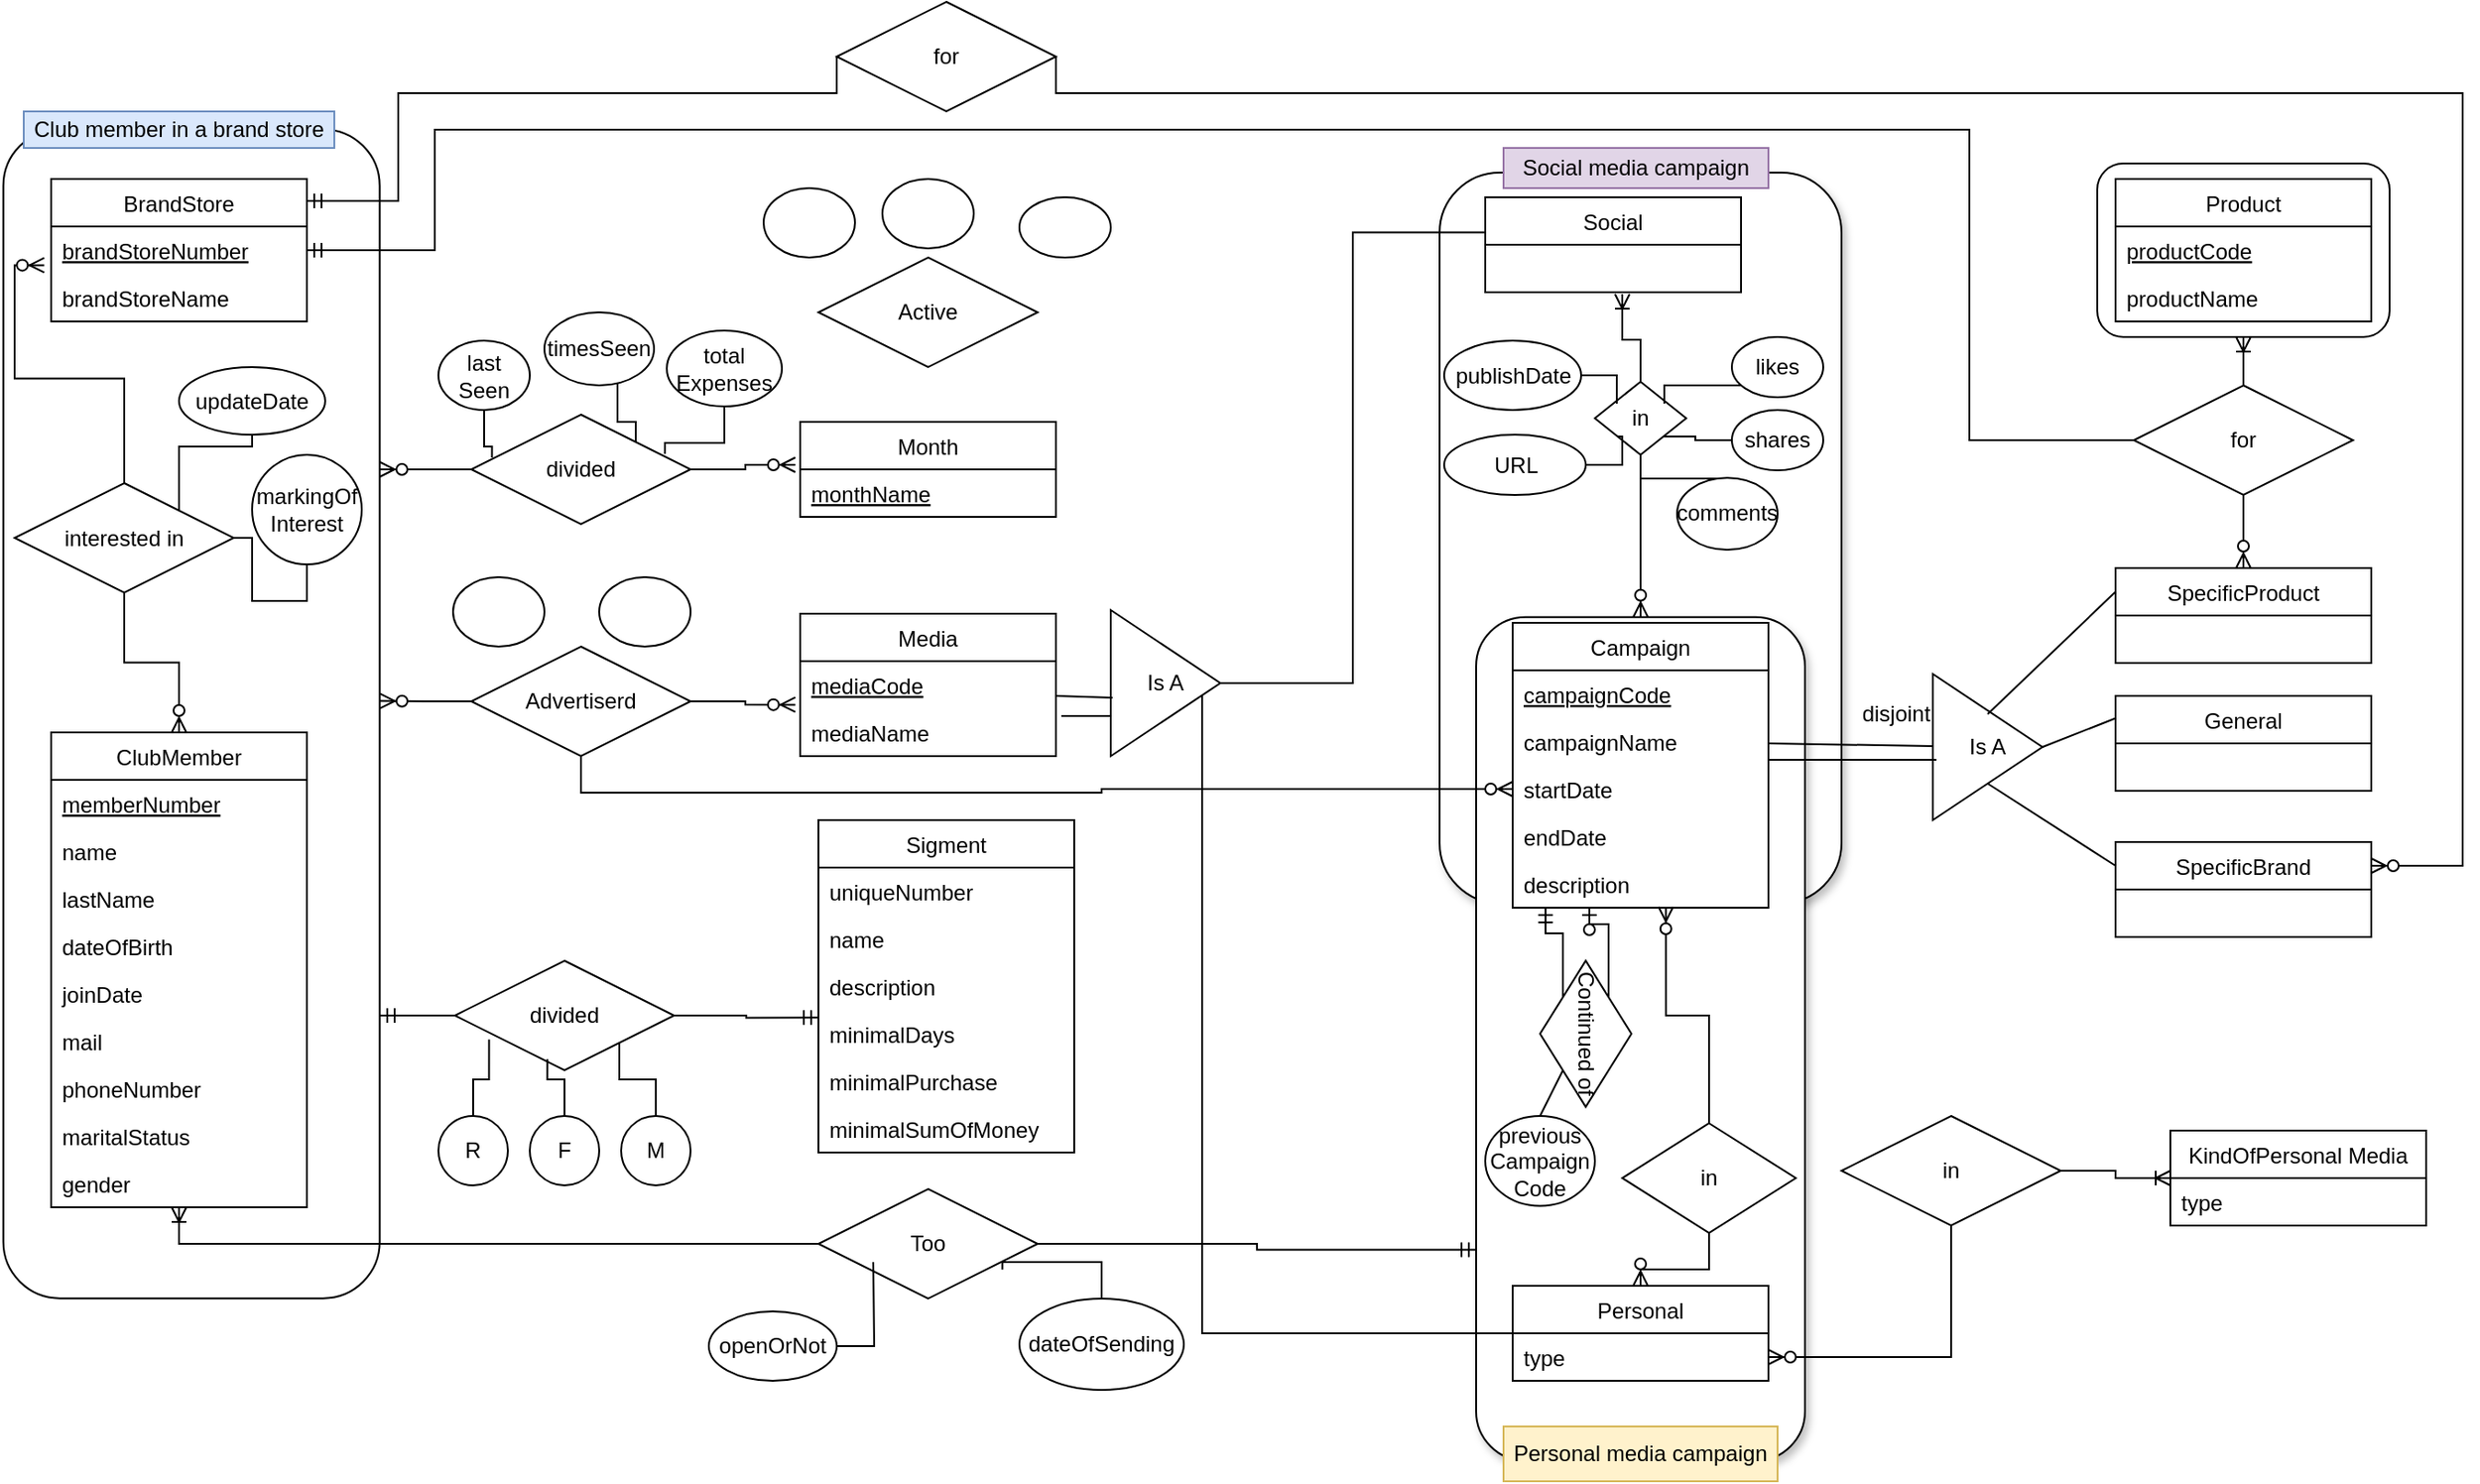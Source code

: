 <mxfile version="13.9.3" type="device"><diagram id="loGzFxo2yQOnFv5d6dIf" name="Page-1"><mxGraphModel dx="1692" dy="457" grid="1" gridSize="10" guides="1" tooltips="1" connect="1" arrows="1" fold="1" page="1" pageScale="1" pageWidth="827" pageHeight="1169" math="0" shadow="0"><root><mxCell id="0"/><mxCell id="1" parent="0"/><mxCell id="HxaHVnvR9LQBMIosxy6r-110" value="" style="rounded=1;whiteSpace=wrap;html=1;" parent="1" vertex="1"><mxGeometry x="370" y="118.5" width="160" height="95" as="geometry"/></mxCell><mxCell id="HxaHVnvR9LQBMIosxy6r-84" value="" style="rounded=1;whiteSpace=wrap;html=1;rotation=90;" parent="1" vertex="1"><mxGeometry x="-993.17" y="316.82" width="640" height="206" as="geometry"/></mxCell><mxCell id="HxaHVnvR9LQBMIosxy6r-24" value="" style="rounded=1;whiteSpace=wrap;html=1;rotation=90;shadow=1;" parent="1" vertex="1"><mxGeometry x="-80" y="213.5" width="400" height="220" as="geometry"/></mxCell><mxCell id="HxaHVnvR9LQBMIosxy6r-23" value="" style="rounded=1;whiteSpace=wrap;html=1;rotation=90;glass=0;shadow=1;" parent="1" vertex="1"><mxGeometry x="-110.94" y="507.81" width="461.88" height="180" as="geometry"/></mxCell><mxCell id="HxaHVnvR9LQBMIosxy6r-1" value="Campaign" style="swimlane;fontStyle=0;childLayout=stackLayout;horizontal=1;startSize=26;fillColor=none;horizontalStack=0;resizeParent=1;resizeParentMax=0;resizeLast=0;collapsible=1;marginBottom=0;" parent="1" vertex="1"><mxGeometry x="50" y="370" width="140" height="156" as="geometry"/></mxCell><mxCell id="HxaHVnvR9LQBMIosxy6r-2" value="campaignCode" style="text;strokeColor=none;fillColor=none;align=left;verticalAlign=top;spacingLeft=4;spacingRight=4;overflow=hidden;rotatable=0;points=[[0,0.5],[1,0.5]];portConstraint=eastwest;fontStyle=4" parent="HxaHVnvR9LQBMIosxy6r-1" vertex="1"><mxGeometry y="26" width="140" height="26" as="geometry"/></mxCell><mxCell id="HxaHVnvR9LQBMIosxy6r-3" value="campaignName" style="text;strokeColor=none;fillColor=none;align=left;verticalAlign=top;spacingLeft=4;spacingRight=4;overflow=hidden;rotatable=0;points=[[0,0.5],[1,0.5]];portConstraint=eastwest;" parent="HxaHVnvR9LQBMIosxy6r-1" vertex="1"><mxGeometry y="52" width="140" height="26" as="geometry"/></mxCell><mxCell id="HxaHVnvR9LQBMIosxy6r-4" value="startDate" style="text;strokeColor=none;fillColor=none;align=left;verticalAlign=top;spacingLeft=4;spacingRight=4;overflow=hidden;rotatable=0;points=[[0,0.5],[1,0.5]];portConstraint=eastwest;" parent="HxaHVnvR9LQBMIosxy6r-1" vertex="1"><mxGeometry y="78" width="140" height="26" as="geometry"/></mxCell><mxCell id="HxaHVnvR9LQBMIosxy6r-5" value="endDate" style="text;strokeColor=none;fillColor=none;align=left;verticalAlign=top;spacingLeft=4;spacingRight=4;overflow=hidden;rotatable=0;points=[[0,0.5],[1,0.5]];portConstraint=eastwest;" parent="HxaHVnvR9LQBMIosxy6r-1" vertex="1"><mxGeometry y="104" width="140" height="26" as="geometry"/></mxCell><mxCell id="HxaHVnvR9LQBMIosxy6r-6" value="description" style="text;strokeColor=none;fillColor=none;align=left;verticalAlign=top;spacingLeft=4;spacingRight=4;overflow=hidden;rotatable=0;points=[[0,0.5],[1,0.5]];portConstraint=eastwest;" parent="HxaHVnvR9LQBMIosxy6r-1" vertex="1"><mxGeometry y="130" width="140" height="26" as="geometry"/></mxCell><mxCell id="HxaHVnvR9LQBMIosxy6r-7" value="Social" style="swimlane;fontStyle=0;childLayout=stackLayout;horizontal=1;startSize=26;fillColor=none;horizontalStack=0;resizeParent=1;resizeParentMax=0;resizeLast=0;collapsible=1;marginBottom=0;" parent="1" vertex="1"><mxGeometry x="35" y="137" width="140" height="52" as="geometry"/></mxCell><mxCell id="HxaHVnvR9LQBMIosxy6r-12" value="Personal" style="swimlane;fontStyle=0;childLayout=stackLayout;horizontal=1;startSize=26;fillColor=none;horizontalStack=0;resizeParent=1;resizeParentMax=0;resizeLast=0;collapsible=1;marginBottom=0;" parent="1" vertex="1"><mxGeometry x="50" y="733" width="140" height="52" as="geometry"/></mxCell><mxCell id="HxaHVnvR9LQBMIosxy6r-13" value="type" style="text;strokeColor=none;fillColor=none;align=left;verticalAlign=top;spacingLeft=4;spacingRight=4;overflow=hidden;rotatable=0;points=[[0,0.5],[1,0.5]];portConstraint=eastwest;" parent="HxaHVnvR9LQBMIosxy6r-12" vertex="1"><mxGeometry y="26" width="140" height="26" as="geometry"/></mxCell><mxCell id="erL3el6ZOVJLrismDvg6-1" style="edgeStyle=orthogonalEdgeStyle;rounded=0;orthogonalLoop=1;jettySize=auto;html=1;exitX=0.5;exitY=0;exitDx=0;exitDy=0;endArrow=ERoneToMany;endFill=0;" edge="1" parent="1" source="HxaHVnvR9LQBMIosxy6r-16"><mxGeometry relative="1" as="geometry"><mxPoint x="110" y="190" as="targetPoint"/><Array as="points"><mxPoint x="120" y="215"/><mxPoint x="110" y="215"/></Array></mxGeometry></mxCell><mxCell id="erL3el6ZOVJLrismDvg6-12" style="edgeStyle=orthogonalEdgeStyle;rounded=0;orthogonalLoop=1;jettySize=auto;html=1;endArrow=ERzeroToMany;endFill=1;" edge="1" parent="1" source="HxaHVnvR9LQBMIosxy6r-16" target="HxaHVnvR9LQBMIosxy6r-23"><mxGeometry relative="1" as="geometry"/></mxCell><mxCell id="HxaHVnvR9LQBMIosxy6r-16" value="in" style="shape=rhombus;perimeter=rhombusPerimeter;whiteSpace=wrap;html=1;align=center;" parent="1" vertex="1"><mxGeometry x="95" y="238" width="50" height="40" as="geometry"/></mxCell><mxCell id="erL3el6ZOVJLrismDvg6-13" style="edgeStyle=orthogonalEdgeStyle;rounded=0;orthogonalLoop=1;jettySize=auto;html=1;endArrow=ERzeroToMany;endFill=1;" edge="1" parent="1" source="HxaHVnvR9LQBMIosxy6r-17" target="HxaHVnvR9LQBMIosxy6r-12"><mxGeometry relative="1" as="geometry"/></mxCell><mxCell id="erL3el6ZOVJLrismDvg6-19" style="edgeStyle=orthogonalEdgeStyle;rounded=0;orthogonalLoop=1;jettySize=auto;html=1;entryX=0.599;entryY=0.982;entryDx=0;entryDy=0;entryPerimeter=0;endArrow=ERzeroToMany;endFill=1;" edge="1" parent="1" source="HxaHVnvR9LQBMIosxy6r-17" target="HxaHVnvR9LQBMIosxy6r-6"><mxGeometry relative="1" as="geometry"/></mxCell><mxCell id="HxaHVnvR9LQBMIosxy6r-17" value="in" style="shape=rhombus;perimeter=rhombusPerimeter;whiteSpace=wrap;html=1;align=center;" parent="1" vertex="1"><mxGeometry x="110" y="644" width="95" height="60" as="geometry"/></mxCell><mxCell id="erL3el6ZOVJLrismDvg6-20" style="edgeStyle=orthogonalEdgeStyle;rounded=0;orthogonalLoop=1;jettySize=auto;html=1;entryX=0;entryY=0.5;entryDx=0;entryDy=0;endArrow=ERoneToMany;endFill=0;" edge="1" parent="1" source="HxaHVnvR9LQBMIosxy6r-18" target="HxaHVnvR9LQBMIosxy6r-19"><mxGeometry relative="1" as="geometry"/></mxCell><mxCell id="erL3el6ZOVJLrismDvg6-21" style="edgeStyle=orthogonalEdgeStyle;rounded=0;orthogonalLoop=1;jettySize=auto;html=1;entryX=1;entryY=0.5;entryDx=0;entryDy=0;endArrow=ERzeroToMany;endFill=1;" edge="1" parent="1" source="HxaHVnvR9LQBMIosxy6r-18" target="HxaHVnvR9LQBMIosxy6r-13"><mxGeometry relative="1" as="geometry"/></mxCell><mxCell id="HxaHVnvR9LQBMIosxy6r-18" value="in" style="shape=rhombus;perimeter=rhombusPerimeter;whiteSpace=wrap;html=1;align=center;" parent="1" vertex="1"><mxGeometry x="230" y="640" width="120" height="60" as="geometry"/></mxCell><mxCell id="HxaHVnvR9LQBMIosxy6r-19" value="KindOfPersonal Media" style="swimlane;fontStyle=0;childLayout=stackLayout;horizontal=1;startSize=26;fillColor=none;horizontalStack=0;resizeParent=1;resizeParentMax=0;resizeLast=0;collapsible=1;marginBottom=0;" parent="1" vertex="1"><mxGeometry x="410" y="648" width="140" height="52" as="geometry"/></mxCell><mxCell id="HxaHVnvR9LQBMIosxy6r-20" value="type" style="text;strokeColor=none;fillColor=none;align=left;verticalAlign=top;spacingLeft=4;spacingRight=4;overflow=hidden;rotatable=0;points=[[0,0.5],[1,0.5]];portConstraint=eastwest;" parent="HxaHVnvR9LQBMIosxy6r-19" vertex="1"><mxGeometry y="26" width="140" height="26" as="geometry"/></mxCell><mxCell id="erL3el6ZOVJLrismDvg6-51" style="edgeStyle=orthogonalEdgeStyle;rounded=0;orthogonalLoop=1;jettySize=auto;html=1;entryX=-0.002;entryY=0.369;entryDx=0;entryDy=0;entryPerimeter=0;endArrow=none;endFill=0;" edge="1" parent="1" source="HxaHVnvR9LQBMIosxy6r-25" target="HxaHVnvR9LQBMIosxy6r-7"><mxGeometry relative="1" as="geometry"/></mxCell><mxCell id="erL3el6ZOVJLrismDvg6-52" style="edgeStyle=orthogonalEdgeStyle;rounded=0;orthogonalLoop=1;jettySize=auto;html=1;entryX=0;entryY=0.5;entryDx=0;entryDy=0;endArrow=none;endFill=0;" edge="1" parent="1" source="HxaHVnvR9LQBMIosxy6r-25" target="HxaHVnvR9LQBMIosxy6r-12"><mxGeometry relative="1" as="geometry"><Array as="points"><mxPoint x="-120" y="403"/><mxPoint x="-120" y="759"/></Array></mxGeometry></mxCell><mxCell id="HxaHVnvR9LQBMIosxy6r-25" value="Is A" style="triangle;whiteSpace=wrap;html=1;" parent="1" vertex="1"><mxGeometry x="-170" y="363" width="60" height="80" as="geometry"/></mxCell><mxCell id="HxaHVnvR9LQBMIosxy6r-34" value="Is A" style="triangle;whiteSpace=wrap;html=1;" parent="1" vertex="1"><mxGeometry x="280" y="398" width="60" height="80" as="geometry"/></mxCell><mxCell id="HxaHVnvR9LQBMIosxy6r-35" value="" style="endArrow=none;html=1;" parent="1" target="HxaHVnvR9LQBMIosxy6r-34" edge="1"><mxGeometry width="50" height="50" relative="1" as="geometry"><mxPoint x="190" y="436" as="sourcePoint"/><mxPoint x="240" y="378" as="targetPoint"/></mxGeometry></mxCell><mxCell id="HxaHVnvR9LQBMIosxy6r-36" value="" style="endArrow=none;html=1;entryX=0.033;entryY=0.588;entryDx=0;entryDy=0;entryPerimeter=0;" parent="1" target="HxaHVnvR9LQBMIosxy6r-34" edge="1"><mxGeometry width="50" height="50" relative="1" as="geometry"><mxPoint x="190" y="445" as="sourcePoint"/><mxPoint x="267" y="444" as="targetPoint"/></mxGeometry></mxCell><mxCell id="HxaHVnvR9LQBMIosxy6r-41" value="SpecificProduct" style="swimlane;fontStyle=0;childLayout=stackLayout;horizontal=1;startSize=26;fillColor=none;horizontalStack=0;resizeParent=1;resizeParentMax=0;resizeLast=0;collapsible=1;marginBottom=0;" parent="1" vertex="1"><mxGeometry x="380" y="340" width="140" height="52" as="geometry"/></mxCell><mxCell id="HxaHVnvR9LQBMIosxy6r-45" value="General" style="swimlane;fontStyle=0;childLayout=stackLayout;horizontal=1;startSize=26;fillColor=none;horizontalStack=0;resizeParent=1;resizeParentMax=0;resizeLast=0;collapsible=1;marginBottom=0;" parent="1" vertex="1"><mxGeometry x="380" y="410" width="140" height="52" as="geometry"/></mxCell><mxCell id="HxaHVnvR9LQBMIosxy6r-47" value="SpecificBrand" style="swimlane;fontStyle=0;childLayout=stackLayout;horizontal=1;startSize=26;fillColor=none;horizontalStack=0;resizeParent=1;resizeParentMax=0;resizeLast=0;collapsible=1;marginBottom=0;" parent="1" vertex="1"><mxGeometry x="380" y="490" width="140" height="52" as="geometry"/></mxCell><mxCell id="HxaHVnvR9LQBMIosxy6r-50" value="disjoint" style="text;html=1;strokeColor=none;fillColor=none;align=center;verticalAlign=middle;whiteSpace=wrap;rounded=0;" parent="1" vertex="1"><mxGeometry x="240" y="410" width="40" height="20" as="geometry"/></mxCell><mxCell id="HxaHVnvR9LQBMIosxy6r-51" value="" style="endArrow=none;html=1;entryX=0;entryY=0.25;entryDx=0;entryDy=0;" parent="1" target="HxaHVnvR9LQBMIosxy6r-41" edge="1"><mxGeometry width="50" height="50" relative="1" as="geometry"><mxPoint x="310" y="420" as="sourcePoint"/><mxPoint x="360" y="370" as="targetPoint"/></mxGeometry></mxCell><mxCell id="HxaHVnvR9LQBMIosxy6r-52" value="" style="endArrow=none;html=1;entryX=0;entryY=0.25;entryDx=0;entryDy=0;exitX=0.5;exitY=1;exitDx=0;exitDy=0;" parent="1" source="HxaHVnvR9LQBMIosxy6r-34" target="HxaHVnvR9LQBMIosxy6r-47" edge="1"><mxGeometry width="50" height="50" relative="1" as="geometry"><mxPoint x="260" y="557" as="sourcePoint"/><mxPoint x="330" y="490" as="targetPoint"/></mxGeometry></mxCell><mxCell id="HxaHVnvR9LQBMIosxy6r-55" value="" style="endArrow=none;html=1;exitX=1;exitY=0.5;exitDx=0;exitDy=0;" parent="1" source="HxaHVnvR9LQBMIosxy6r-34" edge="1"><mxGeometry width="50" height="50" relative="1" as="geometry"><mxPoint x="350" y="453.75" as="sourcePoint"/><mxPoint x="380" y="422.25" as="targetPoint"/><Array as="points"/></mxGeometry></mxCell><mxCell id="HxaHVnvR9LQBMIosxy6r-111" style="edgeStyle=orthogonalEdgeStyle;rounded=0;orthogonalLoop=1;jettySize=auto;html=1;exitX=0.5;exitY=0;exitDx=0;exitDy=0;endArrow=ERoneToMany;endFill=0;entryX=0.5;entryY=1;entryDx=0;entryDy=0;" parent="1" source="HxaHVnvR9LQBMIosxy6r-56" target="HxaHVnvR9LQBMIosxy6r-110" edge="1"><mxGeometry relative="1" as="geometry"><mxPoint x="450" y="220" as="targetPoint"/></mxGeometry></mxCell><mxCell id="HxaHVnvR9LQBMIosxy6r-112" style="edgeStyle=orthogonalEdgeStyle;rounded=0;orthogonalLoop=1;jettySize=auto;html=1;entryX=0.5;entryY=0;entryDx=0;entryDy=0;endArrow=ERzeroToMany;endFill=1;" parent="1" source="HxaHVnvR9LQBMIosxy6r-56" target="HxaHVnvR9LQBMIosxy6r-41" edge="1"><mxGeometry relative="1" as="geometry"/></mxCell><mxCell id="HxaHVnvR9LQBMIosxy6r-118" style="edgeStyle=orthogonalEdgeStyle;rounded=0;orthogonalLoop=1;jettySize=auto;html=1;entryX=1;entryY=0.5;entryDx=0;entryDy=0;endArrow=ERmandOne;endFill=0;" parent="1" source="HxaHVnvR9LQBMIosxy6r-56" target="HxaHVnvR9LQBMIosxy6r-79" edge="1"><mxGeometry relative="1" as="geometry"><Array as="points"><mxPoint x="300" y="270"/><mxPoint x="300" y="100"/><mxPoint x="-540" y="100"/><mxPoint x="-540" y="166"/></Array></mxGeometry></mxCell><mxCell id="HxaHVnvR9LQBMIosxy6r-56" value="for" style="shape=rhombus;perimeter=rhombusPerimeter;whiteSpace=wrap;html=1;align=center;" parent="1" vertex="1"><mxGeometry x="390" y="240" width="120" height="60" as="geometry"/></mxCell><mxCell id="HxaHVnvR9LQBMIosxy6r-57" value="Product" style="swimlane;fontStyle=0;childLayout=stackLayout;horizontal=1;startSize=26;fillColor=none;horizontalStack=0;resizeParent=1;resizeParentMax=0;resizeLast=0;collapsible=1;marginBottom=0;" parent="1" vertex="1"><mxGeometry x="380" y="127" width="140" height="78" as="geometry"/></mxCell><mxCell id="HxaHVnvR9LQBMIosxy6r-58" value="productCode" style="text;strokeColor=none;fillColor=none;align=left;verticalAlign=top;spacingLeft=4;spacingRight=4;overflow=hidden;rotatable=0;points=[[0,0.5],[1,0.5]];portConstraint=eastwest;fontStyle=4" parent="HxaHVnvR9LQBMIosxy6r-57" vertex="1"><mxGeometry y="26" width="140" height="26" as="geometry"/></mxCell><mxCell id="HxaHVnvR9LQBMIosxy6r-59" value="productName" style="text;strokeColor=none;fillColor=none;align=left;verticalAlign=top;spacingLeft=4;spacingRight=4;overflow=hidden;rotatable=0;points=[[0,0.5],[1,0.5]];portConstraint=eastwest;" parent="HxaHVnvR9LQBMIosxy6r-57" vertex="1"><mxGeometry y="52" width="140" height="26" as="geometry"/></mxCell><mxCell id="HxaHVnvR9LQBMIosxy6r-61" value="ClubMember" style="swimlane;fontStyle=0;childLayout=stackLayout;horizontal=1;startSize=26;fillColor=none;horizontalStack=0;resizeParent=1;resizeParentMax=0;resizeLast=0;collapsible=1;marginBottom=0;" parent="1" vertex="1"><mxGeometry x="-750" y="430" width="140" height="260" as="geometry"/></mxCell><mxCell id="HxaHVnvR9LQBMIosxy6r-62" value="memberNumber" style="text;strokeColor=none;fillColor=none;align=left;verticalAlign=top;spacingLeft=4;spacingRight=4;overflow=hidden;rotatable=0;points=[[0,0.5],[1,0.5]];portConstraint=eastwest;fontStyle=4" parent="HxaHVnvR9LQBMIosxy6r-61" vertex="1"><mxGeometry y="26" width="140" height="26" as="geometry"/></mxCell><mxCell id="HxaHVnvR9LQBMIosxy6r-63" value="name" style="text;strokeColor=none;fillColor=none;align=left;verticalAlign=top;spacingLeft=4;spacingRight=4;overflow=hidden;rotatable=0;points=[[0,0.5],[1,0.5]];portConstraint=eastwest;" parent="HxaHVnvR9LQBMIosxy6r-61" vertex="1"><mxGeometry y="52" width="140" height="26" as="geometry"/></mxCell><mxCell id="HxaHVnvR9LQBMIosxy6r-64" value="lastName" style="text;strokeColor=none;fillColor=none;align=left;verticalAlign=top;spacingLeft=4;spacingRight=4;overflow=hidden;rotatable=0;points=[[0,0.5],[1,0.5]];portConstraint=eastwest;" parent="HxaHVnvR9LQBMIosxy6r-61" vertex="1"><mxGeometry y="78" width="140" height="26" as="geometry"/></mxCell><mxCell id="HxaHVnvR9LQBMIosxy6r-66" value="dateOfBirth" style="text;strokeColor=none;fillColor=none;align=left;verticalAlign=top;spacingLeft=4;spacingRight=4;overflow=hidden;rotatable=0;points=[[0,0.5],[1,0.5]];portConstraint=eastwest;" parent="HxaHVnvR9LQBMIosxy6r-61" vertex="1"><mxGeometry y="104" width="140" height="26" as="geometry"/></mxCell><mxCell id="HxaHVnvR9LQBMIosxy6r-67" value="joinDate" style="text;strokeColor=none;fillColor=none;align=left;verticalAlign=top;spacingLeft=4;spacingRight=4;overflow=hidden;rotatable=0;points=[[0,0.5],[1,0.5]];portConstraint=eastwest;" parent="HxaHVnvR9LQBMIosxy6r-61" vertex="1"><mxGeometry y="130" width="140" height="26" as="geometry"/></mxCell><mxCell id="HxaHVnvR9LQBMIosxy6r-68" value="mail" style="text;strokeColor=none;fillColor=none;align=left;verticalAlign=top;spacingLeft=4;spacingRight=4;overflow=hidden;rotatable=0;points=[[0,0.5],[1,0.5]];portConstraint=eastwest;" parent="HxaHVnvR9LQBMIosxy6r-61" vertex="1"><mxGeometry y="156" width="140" height="26" as="geometry"/></mxCell><mxCell id="HxaHVnvR9LQBMIosxy6r-69" value="phoneNumber" style="text;strokeColor=none;fillColor=none;align=left;verticalAlign=top;spacingLeft=4;spacingRight=4;overflow=hidden;rotatable=0;points=[[0,0.5],[1,0.5]];portConstraint=eastwest;" parent="HxaHVnvR9LQBMIosxy6r-61" vertex="1"><mxGeometry y="182" width="140" height="26" as="geometry"/></mxCell><mxCell id="HxaHVnvR9LQBMIosxy6r-70" value="maritalStatus" style="text;strokeColor=none;fillColor=none;align=left;verticalAlign=top;spacingLeft=4;spacingRight=4;overflow=hidden;rotatable=0;points=[[0,0.5],[1,0.5]];portConstraint=eastwest;" parent="HxaHVnvR9LQBMIosxy6r-61" vertex="1"><mxGeometry y="208" width="140" height="26" as="geometry"/></mxCell><mxCell id="HxaHVnvR9LQBMIosxy6r-71" value="gender" style="text;strokeColor=none;fillColor=none;align=left;verticalAlign=top;spacingLeft=4;spacingRight=4;overflow=hidden;rotatable=0;points=[[0,0.5],[1,0.5]];portConstraint=eastwest;" parent="HxaHVnvR9LQBMIosxy6r-61" vertex="1"><mxGeometry y="234" width="140" height="26" as="geometry"/></mxCell><mxCell id="HxaHVnvR9LQBMIosxy6r-72" value="Media" style="swimlane;fontStyle=0;childLayout=stackLayout;horizontal=1;startSize=26;fillColor=none;horizontalStack=0;resizeParent=1;resizeParentMax=0;resizeLast=0;collapsible=1;marginBottom=0;" parent="1" vertex="1"><mxGeometry x="-340" y="365" width="140" height="78" as="geometry"/></mxCell><mxCell id="HxaHVnvR9LQBMIosxy6r-73" value="mediaCode" style="text;strokeColor=none;fillColor=none;align=left;verticalAlign=top;spacingLeft=4;spacingRight=4;overflow=hidden;rotatable=0;points=[[0,0.5],[1,0.5]];portConstraint=eastwest;fontStyle=4" parent="HxaHVnvR9LQBMIosxy6r-72" vertex="1"><mxGeometry y="26" width="140" height="26" as="geometry"/></mxCell><mxCell id="HxaHVnvR9LQBMIosxy6r-74" value="mediaName" style="text;strokeColor=none;fillColor=none;align=left;verticalAlign=top;spacingLeft=4;spacingRight=4;overflow=hidden;rotatable=0;points=[[0,0.5],[1,0.5]];portConstraint=eastwest;" parent="HxaHVnvR9LQBMIosxy6r-72" vertex="1"><mxGeometry y="52" width="140" height="26" as="geometry"/></mxCell><mxCell id="HxaHVnvR9LQBMIosxy6r-76" value="" style="endArrow=none;html=1;entryX=0.017;entryY=0.6;entryDx=0;entryDy=0;entryPerimeter=0;" parent="1" target="HxaHVnvR9LQBMIosxy6r-25" edge="1"><mxGeometry width="50" height="50" relative="1" as="geometry"><mxPoint x="-200" y="410" as="sourcePoint"/><mxPoint x="-170" y="419.5" as="targetPoint"/></mxGeometry></mxCell><mxCell id="HxaHVnvR9LQBMIosxy6r-77" value="" style="endArrow=none;html=1;exitX=1.021;exitY=0.154;exitDx=0;exitDy=0;exitPerimeter=0;" parent="1" source="HxaHVnvR9LQBMIosxy6r-74" edge="1"><mxGeometry width="50" height="50" relative="1" as="geometry"><mxPoint x="-190" y="420" as="sourcePoint"/><mxPoint x="-170" y="421" as="targetPoint"/></mxGeometry></mxCell><mxCell id="HxaHVnvR9LQBMIosxy6r-78" value="BrandStore" style="swimlane;fontStyle=0;childLayout=stackLayout;horizontal=1;startSize=26;fillColor=none;horizontalStack=0;resizeParent=1;resizeParentMax=0;resizeLast=0;collapsible=1;marginBottom=0;" parent="1" vertex="1"><mxGeometry x="-750" y="127" width="140" height="78" as="geometry"/></mxCell><mxCell id="HxaHVnvR9LQBMIosxy6r-79" value="brandStoreNumber" style="text;strokeColor=none;fillColor=none;align=left;verticalAlign=top;spacingLeft=4;spacingRight=4;overflow=hidden;rotatable=0;points=[[0,0.5],[1,0.5]];portConstraint=eastwest;fontStyle=4" parent="HxaHVnvR9LQBMIosxy6r-78" vertex="1"><mxGeometry y="26" width="140" height="26" as="geometry"/></mxCell><mxCell id="HxaHVnvR9LQBMIosxy6r-80" value="brandStoreName" style="text;strokeColor=none;fillColor=none;align=left;verticalAlign=top;spacingLeft=4;spacingRight=4;overflow=hidden;rotatable=0;points=[[0,0.5],[1,0.5]];portConstraint=eastwest;" parent="HxaHVnvR9LQBMIosxy6r-78" vertex="1"><mxGeometry y="52" width="140" height="26" as="geometry"/></mxCell><mxCell id="erL3el6ZOVJLrismDvg6-22" style="edgeStyle=orthogonalEdgeStyle;rounded=0;orthogonalLoop=1;jettySize=auto;html=1;entryX=-0.027;entryY=0.815;entryDx=0;entryDy=0;entryPerimeter=0;endArrow=ERzeroToMany;endFill=1;" edge="1" parent="1" source="HxaHVnvR9LQBMIosxy6r-82" target="HxaHVnvR9LQBMIosxy6r-79"><mxGeometry relative="1" as="geometry"/></mxCell><mxCell id="erL3el6ZOVJLrismDvg6-29" style="edgeStyle=orthogonalEdgeStyle;rounded=0;orthogonalLoop=1;jettySize=auto;html=1;exitX=1;exitY=0;exitDx=0;exitDy=0;entryX=0.5;entryY=1;entryDx=0;entryDy=0;endArrow=none;endFill=0;" edge="1" parent="1" source="HxaHVnvR9LQBMIosxy6r-82" target="erL3el6ZOVJLrismDvg6-23"><mxGeometry relative="1" as="geometry"/></mxCell><mxCell id="erL3el6ZOVJLrismDvg6-30" style="edgeStyle=orthogonalEdgeStyle;rounded=0;orthogonalLoop=1;jettySize=auto;html=1;exitX=1;exitY=0.5;exitDx=0;exitDy=0;entryX=0.5;entryY=1;entryDx=0;entryDy=0;endArrow=none;endFill=0;" edge="1" parent="1" source="HxaHVnvR9LQBMIosxy6r-82" target="erL3el6ZOVJLrismDvg6-24"><mxGeometry relative="1" as="geometry"><Array as="points"><mxPoint x="-640" y="324"/><mxPoint x="-640" y="358"/><mxPoint x="-610" y="358"/></Array></mxGeometry></mxCell><mxCell id="erL3el6ZOVJLrismDvg6-31" style="edgeStyle=orthogonalEdgeStyle;rounded=0;orthogonalLoop=1;jettySize=auto;html=1;endArrow=ERzeroToMany;endFill=1;" edge="1" parent="1" source="HxaHVnvR9LQBMIosxy6r-82" target="HxaHVnvR9LQBMIosxy6r-61"><mxGeometry relative="1" as="geometry"/></mxCell><mxCell id="HxaHVnvR9LQBMIosxy6r-82" value="interested in" style="shape=rhombus;perimeter=rhombusPerimeter;whiteSpace=wrap;html=1;align=center;" parent="1" vertex="1"><mxGeometry x="-770" y="293.5" width="120" height="60" as="geometry"/></mxCell><mxCell id="HxaHVnvR9LQBMIosxy6r-85" value="Sigment" style="swimlane;fontStyle=0;childLayout=stackLayout;horizontal=1;startSize=26;fillColor=none;horizontalStack=0;resizeParent=1;resizeParentMax=0;resizeLast=0;collapsible=1;marginBottom=0;" parent="1" vertex="1"><mxGeometry x="-330" y="478" width="140" height="182" as="geometry"/></mxCell><mxCell id="HxaHVnvR9LQBMIosxy6r-86" value="uniqueNumber" style="text;strokeColor=none;fillColor=none;align=left;verticalAlign=top;spacingLeft=4;spacingRight=4;overflow=hidden;rotatable=0;points=[[0,0.5],[1,0.5]];portConstraint=eastwest;" parent="HxaHVnvR9LQBMIosxy6r-85" vertex="1"><mxGeometry y="26" width="140" height="26" as="geometry"/></mxCell><mxCell id="HxaHVnvR9LQBMIosxy6r-87" value="name" style="text;strokeColor=none;fillColor=none;align=left;verticalAlign=top;spacingLeft=4;spacingRight=4;overflow=hidden;rotatable=0;points=[[0,0.5],[1,0.5]];portConstraint=eastwest;" parent="HxaHVnvR9LQBMIosxy6r-85" vertex="1"><mxGeometry y="52" width="140" height="26" as="geometry"/></mxCell><mxCell id="HxaHVnvR9LQBMIosxy6r-88" value="description" style="text;strokeColor=none;fillColor=none;align=left;verticalAlign=top;spacingLeft=4;spacingRight=4;overflow=hidden;rotatable=0;points=[[0,0.5],[1,0.5]];portConstraint=eastwest;" parent="HxaHVnvR9LQBMIosxy6r-85" vertex="1"><mxGeometry y="78" width="140" height="26" as="geometry"/></mxCell><mxCell id="HxaHVnvR9LQBMIosxy6r-89" value="minimalDays" style="text;strokeColor=none;fillColor=none;align=left;verticalAlign=top;spacingLeft=4;spacingRight=4;overflow=hidden;rotatable=0;points=[[0,0.5],[1,0.5]];portConstraint=eastwest;" parent="HxaHVnvR9LQBMIosxy6r-85" vertex="1"><mxGeometry y="104" width="140" height="26" as="geometry"/></mxCell><mxCell id="HxaHVnvR9LQBMIosxy6r-90" value="minimalPurchase" style="text;strokeColor=none;fillColor=none;align=left;verticalAlign=top;spacingLeft=4;spacingRight=4;overflow=hidden;rotatable=0;points=[[0,0.5],[1,0.5]];portConstraint=eastwest;" parent="HxaHVnvR9LQBMIosxy6r-85" vertex="1"><mxGeometry y="130" width="140" height="26" as="geometry"/></mxCell><mxCell id="HxaHVnvR9LQBMIosxy6r-91" value="minimalSumOfMoney" style="text;strokeColor=none;fillColor=none;align=left;verticalAlign=top;spacingLeft=4;spacingRight=4;overflow=hidden;rotatable=0;points=[[0,0.5],[1,0.5]];portConstraint=eastwest;" parent="HxaHVnvR9LQBMIosxy6r-85" vertex="1"><mxGeometry y="156" width="140" height="26" as="geometry"/></mxCell><mxCell id="erL3el6ZOVJLrismDvg6-41" style="edgeStyle=orthogonalEdgeStyle;rounded=0;orthogonalLoop=1;jettySize=auto;html=1;endArrow=ERmandOne;endFill=0;" edge="1" parent="1" source="HxaHVnvR9LQBMIosxy6r-92"><mxGeometry relative="1" as="geometry"><mxPoint x="-570" y="585" as="targetPoint"/></mxGeometry></mxCell><mxCell id="erL3el6ZOVJLrismDvg6-47" style="edgeStyle=orthogonalEdgeStyle;rounded=0;orthogonalLoop=1;jettySize=auto;html=1;entryX=0;entryY=0.16;entryDx=0;entryDy=0;entryPerimeter=0;endArrow=ERmandOne;endFill=0;" edge="1" parent="1" source="HxaHVnvR9LQBMIosxy6r-92" target="HxaHVnvR9LQBMIosxy6r-89"><mxGeometry relative="1" as="geometry"/></mxCell><mxCell id="HxaHVnvR9LQBMIosxy6r-92" value="divided" style="shape=rhombus;perimeter=rhombusPerimeter;whiteSpace=wrap;html=1;align=center;" parent="1" vertex="1"><mxGeometry x="-529" y="555" width="120" height="60" as="geometry"/></mxCell><mxCell id="HxaHVnvR9LQBMIosxy6r-93" value="Month" style="swimlane;fontStyle=0;childLayout=stackLayout;horizontal=1;startSize=26;fillColor=none;horizontalStack=0;resizeParent=1;resizeParentMax=0;resizeLast=0;collapsible=1;marginBottom=0;" parent="1" vertex="1"><mxGeometry x="-340" y="260" width="140" height="52" as="geometry"/></mxCell><mxCell id="HxaHVnvR9LQBMIosxy6r-94" value="monthName" style="text;strokeColor=none;fillColor=none;align=left;verticalAlign=top;spacingLeft=4;spacingRight=4;overflow=hidden;rotatable=0;points=[[0,0.5],[1,0.5]];portConstraint=eastwest;fontStyle=4" parent="HxaHVnvR9LQBMIosxy6r-93" vertex="1"><mxGeometry y="26" width="140" height="26" as="geometry"/></mxCell><mxCell id="erL3el6ZOVJLrismDvg6-33" style="edgeStyle=orthogonalEdgeStyle;rounded=0;orthogonalLoop=1;jettySize=auto;html=1;endArrow=ERzeroToMany;endFill=1;" edge="1" parent="1" source="HxaHVnvR9LQBMIosxy6r-97"><mxGeometry relative="1" as="geometry"><mxPoint x="-570" y="286" as="targetPoint"/></mxGeometry></mxCell><mxCell id="erL3el6ZOVJLrismDvg6-34" style="edgeStyle=orthogonalEdgeStyle;rounded=0;orthogonalLoop=1;jettySize=auto;html=1;entryX=-0.019;entryY=-0.096;entryDx=0;entryDy=0;entryPerimeter=0;endArrow=ERzeroToMany;endFill=1;" edge="1" parent="1" source="HxaHVnvR9LQBMIosxy6r-97" target="HxaHVnvR9LQBMIosxy6r-94"><mxGeometry relative="1" as="geometry"/></mxCell><mxCell id="HxaHVnvR9LQBMIosxy6r-97" value="divided" style="shape=rhombus;perimeter=rhombusPerimeter;whiteSpace=wrap;html=1;align=center;" parent="1" vertex="1"><mxGeometry x="-520" y="256" width="120" height="60" as="geometry"/></mxCell><mxCell id="HxaHVnvR9LQBMIosxy6r-102" value="Active" style="shape=rhombus;perimeter=rhombusPerimeter;whiteSpace=wrap;html=1;align=center;" parent="1" vertex="1"><mxGeometry x="-330" y="170" width="120" height="60" as="geometry"/></mxCell><mxCell id="erL3el6ZOVJLrismDvg6-48" style="edgeStyle=orthogonalEdgeStyle;rounded=0;orthogonalLoop=1;jettySize=auto;html=1;entryX=0.489;entryY=-0.001;entryDx=0;entryDy=0;entryPerimeter=0;endArrow=ERzeroToMany;endFill=1;" edge="1" parent="1" source="HxaHVnvR9LQBMIosxy6r-103" target="HxaHVnvR9LQBMIosxy6r-84"><mxGeometry relative="1" as="geometry"/></mxCell><mxCell id="erL3el6ZOVJLrismDvg6-49" style="edgeStyle=orthogonalEdgeStyle;rounded=0;orthogonalLoop=1;jettySize=auto;html=1;exitX=1;exitY=0.5;exitDx=0;exitDy=0;entryX=-0.019;entryY=0.917;entryDx=0;entryDy=0;entryPerimeter=0;endArrow=ERzeroToMany;endFill=1;" edge="1" parent="1" source="HxaHVnvR9LQBMIosxy6r-103" target="HxaHVnvR9LQBMIosxy6r-73"><mxGeometry relative="1" as="geometry"/></mxCell><mxCell id="erL3el6ZOVJLrismDvg6-50" style="edgeStyle=orthogonalEdgeStyle;rounded=0;orthogonalLoop=1;jettySize=auto;html=1;entryX=0;entryY=0.5;entryDx=0;entryDy=0;endArrow=ERzeroToMany;endFill=1;" edge="1" parent="1" source="HxaHVnvR9LQBMIosxy6r-103" target="HxaHVnvR9LQBMIosxy6r-4"><mxGeometry relative="1" as="geometry"/></mxCell><mxCell id="HxaHVnvR9LQBMIosxy6r-103" value="Advertiserd" style="shape=rhombus;perimeter=rhombusPerimeter;whiteSpace=wrap;html=1;align=center;" parent="1" vertex="1"><mxGeometry x="-520" y="383" width="120" height="60" as="geometry"/></mxCell><mxCell id="erL3el6ZOVJLrismDvg6-53" style="edgeStyle=orthogonalEdgeStyle;rounded=0;orthogonalLoop=1;jettySize=auto;html=1;entryX=0.75;entryY=1;entryDx=0;entryDy=0;endArrow=ERmandOne;endFill=0;" edge="1" parent="1" source="HxaHVnvR9LQBMIosxy6r-104" target="HxaHVnvR9LQBMIosxy6r-23"><mxGeometry relative="1" as="geometry"/></mxCell><mxCell id="erL3el6ZOVJLrismDvg6-54" style="edgeStyle=orthogonalEdgeStyle;rounded=0;orthogonalLoop=1;jettySize=auto;html=1;endArrow=ERoneToMany;endFill=0;" edge="1" parent="1" source="HxaHVnvR9LQBMIosxy6r-104" target="HxaHVnvR9LQBMIosxy6r-71"><mxGeometry relative="1" as="geometry"><Array as="points"><mxPoint x="-680" y="710"/></Array></mxGeometry></mxCell><mxCell id="HxaHVnvR9LQBMIosxy6r-104" value="Too" style="shape=rhombus;perimeter=rhombusPerimeter;whiteSpace=wrap;html=1;align=center;" parent="1" vertex="1"><mxGeometry x="-330" y="680" width="120" height="60" as="geometry"/></mxCell><mxCell id="HxaHVnvR9LQBMIosxy6r-115" style="edgeStyle=orthogonalEdgeStyle;rounded=0;orthogonalLoop=1;jettySize=auto;html=1;endArrow=ERzeroToMany;endFill=1;entryX=1;entryY=0.25;entryDx=0;entryDy=0;exitX=1;exitY=0.5;exitDx=0;exitDy=0;" parent="1" source="HxaHVnvR9LQBMIosxy6r-105" target="HxaHVnvR9LQBMIosxy6r-47" edge="1"><mxGeometry relative="1" as="geometry"><mxPoint x="570" y="520" as="targetPoint"/><Array as="points"><mxPoint x="-200" y="80"/><mxPoint x="570" y="80"/><mxPoint x="570" y="503"/></Array></mxGeometry></mxCell><mxCell id="HxaHVnvR9LQBMIosxy6r-117" style="edgeStyle=orthogonalEdgeStyle;rounded=0;orthogonalLoop=1;jettySize=auto;html=1;entryX=1;entryY=0.154;entryDx=0;entryDy=0;entryPerimeter=0;endArrow=ERmandOne;endFill=0;exitX=0;exitY=0.5;exitDx=0;exitDy=0;" parent="1" source="HxaHVnvR9LQBMIosxy6r-105" target="HxaHVnvR9LQBMIosxy6r-78" edge="1"><mxGeometry relative="1" as="geometry"><Array as="points"><mxPoint x="-320" y="80"/><mxPoint x="-560" y="80"/><mxPoint x="-560" y="139"/></Array></mxGeometry></mxCell><mxCell id="HxaHVnvR9LQBMIosxy6r-105" value="for" style="shape=rhombus;perimeter=rhombusPerimeter;whiteSpace=wrap;html=1;align=center;" parent="1" vertex="1"><mxGeometry x="-320" y="30" width="120" height="60" as="geometry"/></mxCell><mxCell id="erL3el6ZOVJLrismDvg6-55" style="edgeStyle=orthogonalEdgeStyle;rounded=0;orthogonalLoop=1;jettySize=auto;html=1;endArrow=none;endFill=0;" edge="1" parent="1" source="HxaHVnvR9LQBMIosxy6r-120"><mxGeometry relative="1" as="geometry"><mxPoint x="-300" y="720" as="targetPoint"/></mxGeometry></mxCell><mxCell id="HxaHVnvR9LQBMIosxy6r-120" value="openOrNot" style="ellipse;whiteSpace=wrap;html=1;" parent="1" vertex="1"><mxGeometry x="-390" y="747" width="70" height="38" as="geometry"/></mxCell><mxCell id="erL3el6ZOVJLrismDvg6-56" style="edgeStyle=orthogonalEdgeStyle;rounded=0;orthogonalLoop=1;jettySize=auto;html=1;entryX=0.839;entryY=0.736;entryDx=0;entryDy=0;entryPerimeter=0;endArrow=none;endFill=0;" edge="1" parent="1" source="HxaHVnvR9LQBMIosxy6r-122" target="HxaHVnvR9LQBMIosxy6r-104"><mxGeometry relative="1" as="geometry"/></mxCell><mxCell id="HxaHVnvR9LQBMIosxy6r-122" value="dateOfSending" style="ellipse;whiteSpace=wrap;html=1;" parent="1" vertex="1"><mxGeometry x="-220" y="740" width="90" height="50" as="geometry"/></mxCell><mxCell id="HxaHVnvR9LQBMIosxy6r-123" value="" style="ellipse;whiteSpace=wrap;html=1;" parent="1" vertex="1"><mxGeometry x="-360" y="132" width="50" height="38" as="geometry"/></mxCell><mxCell id="HxaHVnvR9LQBMIosxy6r-124" value="" style="ellipse;whiteSpace=wrap;html=1;" parent="1" vertex="1"><mxGeometry x="-295" y="127" width="50" height="38" as="geometry"/></mxCell><mxCell id="HxaHVnvR9LQBMIosxy6r-125" value="" style="ellipse;whiteSpace=wrap;html=1;" parent="1" vertex="1"><mxGeometry x="-220" y="137" width="50" height="33" as="geometry"/></mxCell><mxCell id="HxaHVnvR9LQBMIosxy6r-126" value="" style="ellipse;whiteSpace=wrap;html=1;" parent="1" vertex="1"><mxGeometry x="-530" y="345" width="50" height="38" as="geometry"/></mxCell><mxCell id="HxaHVnvR9LQBMIosxy6r-127" value="" style="ellipse;whiteSpace=wrap;html=1;" parent="1" vertex="1"><mxGeometry x="-450" y="345" width="50" height="38" as="geometry"/></mxCell><mxCell id="erL3el6ZOVJLrismDvg6-40" style="edgeStyle=orthogonalEdgeStyle;rounded=0;orthogonalLoop=1;jettySize=auto;html=1;entryX=0.094;entryY=0.392;entryDx=0;entryDy=0;entryPerimeter=0;endArrow=none;endFill=0;" edge="1" parent="1" source="HxaHVnvR9LQBMIosxy6r-128" target="HxaHVnvR9LQBMIosxy6r-97"><mxGeometry relative="1" as="geometry"/></mxCell><mxCell id="HxaHVnvR9LQBMIosxy6r-128" value="last Seen" style="ellipse;whiteSpace=wrap;html=1;" parent="1" vertex="1"><mxGeometry x="-538" y="215.5" width="50" height="38" as="geometry"/></mxCell><mxCell id="erL3el6ZOVJLrismDvg6-37" style="edgeStyle=orthogonalEdgeStyle;rounded=0;orthogonalLoop=1;jettySize=auto;html=1;entryX=1;entryY=0;entryDx=0;entryDy=0;endArrow=none;endFill=0;" edge="1" parent="1" source="HxaHVnvR9LQBMIosxy6r-129" target="HxaHVnvR9LQBMIosxy6r-97"><mxGeometry relative="1" as="geometry"><Array as="points"><mxPoint x="-440" y="260"/><mxPoint x="-430" y="260"/></Array></mxGeometry></mxCell><mxCell id="HxaHVnvR9LQBMIosxy6r-129" value="timesSeen" style="ellipse;whiteSpace=wrap;html=1;" parent="1" vertex="1"><mxGeometry x="-480" y="200" width="60" height="40" as="geometry"/></mxCell><mxCell id="erL3el6ZOVJLrismDvg6-36" style="edgeStyle=orthogonalEdgeStyle;rounded=0;orthogonalLoop=1;jettySize=auto;html=1;entryX=0.883;entryY=0.358;entryDx=0;entryDy=0;entryPerimeter=0;endArrow=none;endFill=0;" edge="1" parent="1" source="HxaHVnvR9LQBMIosxy6r-130" target="HxaHVnvR9LQBMIosxy6r-97"><mxGeometry relative="1" as="geometry"/></mxCell><mxCell id="HxaHVnvR9LQBMIosxy6r-130" value="total Expenses" style="ellipse;whiteSpace=wrap;html=1;" parent="1" vertex="1"><mxGeometry x="-413" y="210" width="63" height="41.5" as="geometry"/></mxCell><mxCell id="erL3el6ZOVJLrismDvg6-46" style="edgeStyle=orthogonalEdgeStyle;rounded=0;orthogonalLoop=1;jettySize=auto;html=1;entryX=0.156;entryY=0.719;entryDx=0;entryDy=0;entryPerimeter=0;endArrow=none;endFill=0;" edge="1" parent="1" source="HxaHVnvR9LQBMIosxy6r-131" target="HxaHVnvR9LQBMIosxy6r-92"><mxGeometry relative="1" as="geometry"/></mxCell><mxCell id="HxaHVnvR9LQBMIosxy6r-131" value="R" style="ellipse;whiteSpace=wrap;html=1;" parent="1" vertex="1"><mxGeometry x="-538" y="640" width="38" height="38" as="geometry"/></mxCell><mxCell id="erL3el6ZOVJLrismDvg6-44" style="edgeStyle=orthogonalEdgeStyle;rounded=0;orthogonalLoop=1;jettySize=auto;html=1;endArrow=none;endFill=0;entryX=0.422;entryY=0.897;entryDx=0;entryDy=0;entryPerimeter=0;" edge="1" parent="1" source="HxaHVnvR9LQBMIosxy6r-132" target="HxaHVnvR9LQBMIosxy6r-92"><mxGeometry relative="1" as="geometry"><mxPoint x="-469" y="620" as="targetPoint"/></mxGeometry></mxCell><mxCell id="HxaHVnvR9LQBMIosxy6r-132" value="F" style="ellipse;whiteSpace=wrap;html=1;" parent="1" vertex="1"><mxGeometry x="-488" y="640" width="38" height="38" as="geometry"/></mxCell><mxCell id="erL3el6ZOVJLrismDvg6-45" style="edgeStyle=orthogonalEdgeStyle;rounded=0;orthogonalLoop=1;jettySize=auto;html=1;entryX=1;entryY=1;entryDx=0;entryDy=0;endArrow=none;endFill=0;" edge="1" parent="1" source="HxaHVnvR9LQBMIosxy6r-133" target="HxaHVnvR9LQBMIosxy6r-92"><mxGeometry relative="1" as="geometry"/></mxCell><mxCell id="HxaHVnvR9LQBMIosxy6r-133" value="M" style="ellipse;whiteSpace=wrap;html=1;" parent="1" vertex="1"><mxGeometry x="-438" y="640" width="38" height="38" as="geometry"/></mxCell><mxCell id="erL3el6ZOVJLrismDvg6-4" style="edgeStyle=orthogonalEdgeStyle;rounded=0;orthogonalLoop=1;jettySize=auto;html=1;exitX=1;exitY=0.5;exitDx=0;exitDy=0;endArrow=none;endFill=0;" edge="1" parent="1" source="HxaHVnvR9LQBMIosxy6r-135"><mxGeometry relative="1" as="geometry"><mxPoint x="107" y="250" as="targetPoint"/></mxGeometry></mxCell><mxCell id="HxaHVnvR9LQBMIosxy6r-135" value="publishDate" style="ellipse;whiteSpace=wrap;html=1;" parent="1" vertex="1"><mxGeometry x="12.5" y="215.5" width="75" height="38" as="geometry"/></mxCell><mxCell id="erL3el6ZOVJLrismDvg6-2" style="edgeStyle=orthogonalEdgeStyle;rounded=0;orthogonalLoop=1;jettySize=auto;html=1;entryX=0;entryY=1;entryDx=0;entryDy=0;endArrow=none;endFill=0;" edge="1" parent="1" source="HxaHVnvR9LQBMIosxy6r-136" target="HxaHVnvR9LQBMIosxy6r-16"><mxGeometry relative="1" as="geometry"/></mxCell><mxCell id="HxaHVnvR9LQBMIosxy6r-136" value="URL" style="ellipse;whiteSpace=wrap;html=1;" parent="1" vertex="1"><mxGeometry x="12.5" y="267" width="77.5" height="33" as="geometry"/></mxCell><mxCell id="erL3el6ZOVJLrismDvg6-11" style="edgeStyle=orthogonalEdgeStyle;rounded=0;orthogonalLoop=1;jettySize=auto;html=1;endArrow=none;endFill=0;" edge="1" parent="1" source="HxaHVnvR9LQBMIosxy6r-137"><mxGeometry relative="1" as="geometry"><mxPoint x="133" y="250" as="targetPoint"/><Array as="points"><mxPoint x="133" y="240"/></Array></mxGeometry></mxCell><mxCell id="HxaHVnvR9LQBMIosxy6r-137" value="likes" style="ellipse;whiteSpace=wrap;html=1;" parent="1" vertex="1"><mxGeometry x="170" y="213.5" width="50" height="33" as="geometry"/></mxCell><mxCell id="erL3el6ZOVJLrismDvg6-8" style="edgeStyle=orthogonalEdgeStyle;rounded=0;orthogonalLoop=1;jettySize=auto;html=1;entryX=1;entryY=1;entryDx=0;entryDy=0;endArrow=none;endFill=0;" edge="1" parent="1" source="HxaHVnvR9LQBMIosxy6r-139" target="HxaHVnvR9LQBMIosxy6r-16"><mxGeometry relative="1" as="geometry"/></mxCell><mxCell id="HxaHVnvR9LQBMIosxy6r-139" value="shares" style="ellipse;whiteSpace=wrap;html=1;" parent="1" vertex="1"><mxGeometry x="170" y="253.5" width="50" height="33" as="geometry"/></mxCell><mxCell id="erL3el6ZOVJLrismDvg6-5" style="edgeStyle=orthogonalEdgeStyle;rounded=0;orthogonalLoop=1;jettySize=auto;html=1;endArrow=none;endFill=0;" edge="1" parent="1" source="HxaHVnvR9LQBMIosxy6r-141" target="HxaHVnvR9LQBMIosxy6r-16"><mxGeometry relative="1" as="geometry"><Array as="points"><mxPoint x="167" y="291"/><mxPoint x="120" y="291"/></Array></mxGeometry></mxCell><mxCell id="HxaHVnvR9LQBMIosxy6r-141" value="comments" style="ellipse;whiteSpace=wrap;html=1;" parent="1" vertex="1"><mxGeometry x="140" y="290.65" width="55" height="39.35" as="geometry"/></mxCell><mxCell id="HxaHVnvR9LQBMIosxy6r-145" style="edgeStyle=orthogonalEdgeStyle;rounded=0;orthogonalLoop=1;jettySize=auto;html=1;exitX=0;exitY=1;exitDx=0;exitDy=0;endArrow=ERmandOne;endFill=0;" parent="1" source="HxaHVnvR9LQBMIosxy6r-143" target="HxaHVnvR9LQBMIosxy6r-6" edge="1"><mxGeometry relative="1" as="geometry"><Array as="points"><mxPoint x="78" y="540"/><mxPoint x="68" y="540"/></Array></mxGeometry></mxCell><mxCell id="HxaHVnvR9LQBMIosxy6r-146" style="edgeStyle=orthogonalEdgeStyle;rounded=0;orthogonalLoop=1;jettySize=auto;html=1;exitX=0;exitY=0;exitDx=0;exitDy=0;entryX=0.3;entryY=1;entryDx=0;entryDy=0;entryPerimeter=0;endArrow=ERzeroToOne;endFill=1;" parent="1" source="HxaHVnvR9LQBMIosxy6r-143" target="HxaHVnvR9LQBMIosxy6r-6" edge="1"><mxGeometry relative="1" as="geometry"/></mxCell><mxCell id="HxaHVnvR9LQBMIosxy6r-143" value="Continued of" style="shape=rhombus;perimeter=rhombusPerimeter;whiteSpace=wrap;html=1;align=center;rotation=90;" parent="1" vertex="1"><mxGeometry x="50" y="570" width="80" height="50" as="geometry"/></mxCell><mxCell id="HxaHVnvR9LQBMIosxy6r-144" value="previous&lt;br&gt;Campaign&lt;br&gt;Code" style="ellipse;whiteSpace=wrap;html=1;" parent="1" vertex="1"><mxGeometry x="35" y="640" width="60" height="49.25" as="geometry"/></mxCell><mxCell id="HxaHVnvR9LQBMIosxy6r-147" value="" style="endArrow=none;html=1;exitX=0.5;exitY=0;exitDx=0;exitDy=0;entryX=1;entryY=1;entryDx=0;entryDy=0;" parent="1" source="HxaHVnvR9LQBMIosxy6r-144" edge="1" target="HxaHVnvR9LQBMIosxy6r-143"><mxGeometry width="50" height="50" relative="1" as="geometry"><mxPoint x="10" y="640" as="sourcePoint"/><mxPoint x="60" y="590" as="targetPoint"/></mxGeometry></mxCell><mxCell id="erL3el6ZOVJLrismDvg6-17" value="Personal media campaign" style="text;html=1;strokeColor=#d6b656;fillColor=#fff2cc;align=center;verticalAlign=middle;whiteSpace=wrap;rounded=0;shadow=0;glass=0;rotation=0;" vertex="1" parent="1"><mxGeometry x="45.01" y="810" width="150" height="30" as="geometry"/></mxCell><mxCell id="erL3el6ZOVJLrismDvg6-18" value="Social media campaign" style="text;html=1;strokeColor=#9673a6;fillColor=#e1d5e7;align=center;verticalAlign=middle;whiteSpace=wrap;rounded=0;shadow=0;glass=0;rotation=0;" vertex="1" parent="1"><mxGeometry x="45.01" y="110" width="144.99" height="22" as="geometry"/></mxCell><mxCell id="erL3el6ZOVJLrismDvg6-23" value="updateDate" style="ellipse;whiteSpace=wrap;html=1;" vertex="1" parent="1"><mxGeometry x="-680" y="230" width="80" height="37" as="geometry"/></mxCell><mxCell id="erL3el6ZOVJLrismDvg6-24" value="markingOf Interest" style="ellipse;whiteSpace=wrap;html=1;" vertex="1" parent="1"><mxGeometry x="-640" y="278" width="60" height="60" as="geometry"/></mxCell><mxCell id="erL3el6ZOVJLrismDvg6-32" value="Club member in a brand store" style="text;html=1;strokeColor=#6c8ebf;fillColor=#dae8fc;align=center;verticalAlign=middle;whiteSpace=wrap;rounded=0;shadow=0;glass=0;" vertex="1" parent="1"><mxGeometry x="-765" y="90" width="170" height="20" as="geometry"/></mxCell></root></mxGraphModel></diagram></mxfile>
